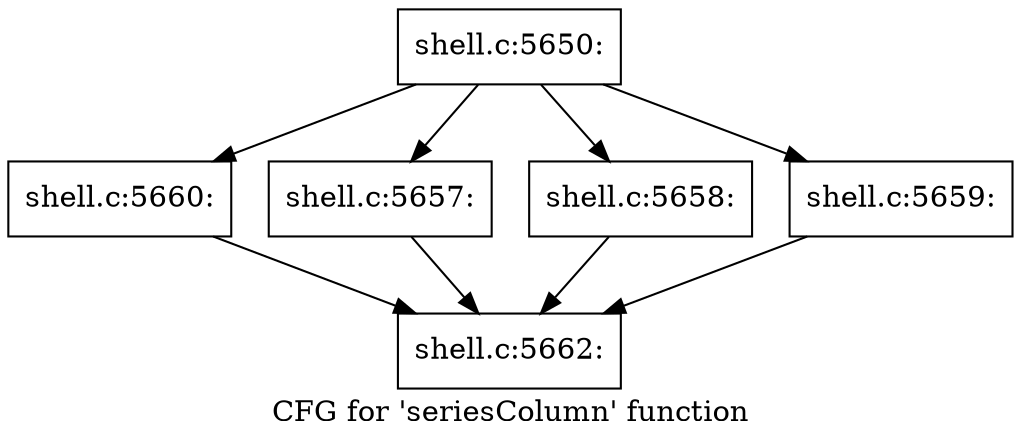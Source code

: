 digraph "CFG for 'seriesColumn' function" {
	label="CFG for 'seriesColumn' function";

	Node0x5602769e1c90 [shape=record,label="{shell.c:5650:}"];
	Node0x5602769e1c90 -> Node0x5602769e6d40;
	Node0x5602769e1c90 -> Node0x5602769e7120;
	Node0x5602769e1c90 -> Node0x5602769e7500;
	Node0x5602769e1c90 -> Node0x5602769e78e0;
	Node0x5602769e7120 [shape=record,label="{shell.c:5657:}"];
	Node0x5602769e7120 -> Node0x5602769e6c50;
	Node0x5602769e7500 [shape=record,label="{shell.c:5658:}"];
	Node0x5602769e7500 -> Node0x5602769e6c50;
	Node0x5602769e78e0 [shape=record,label="{shell.c:5659:}"];
	Node0x5602769e78e0 -> Node0x5602769e6c50;
	Node0x5602769e6d40 [shape=record,label="{shell.c:5660:}"];
	Node0x5602769e6d40 -> Node0x5602769e6c50;
	Node0x5602769e6c50 [shape=record,label="{shell.c:5662:}"];
}
